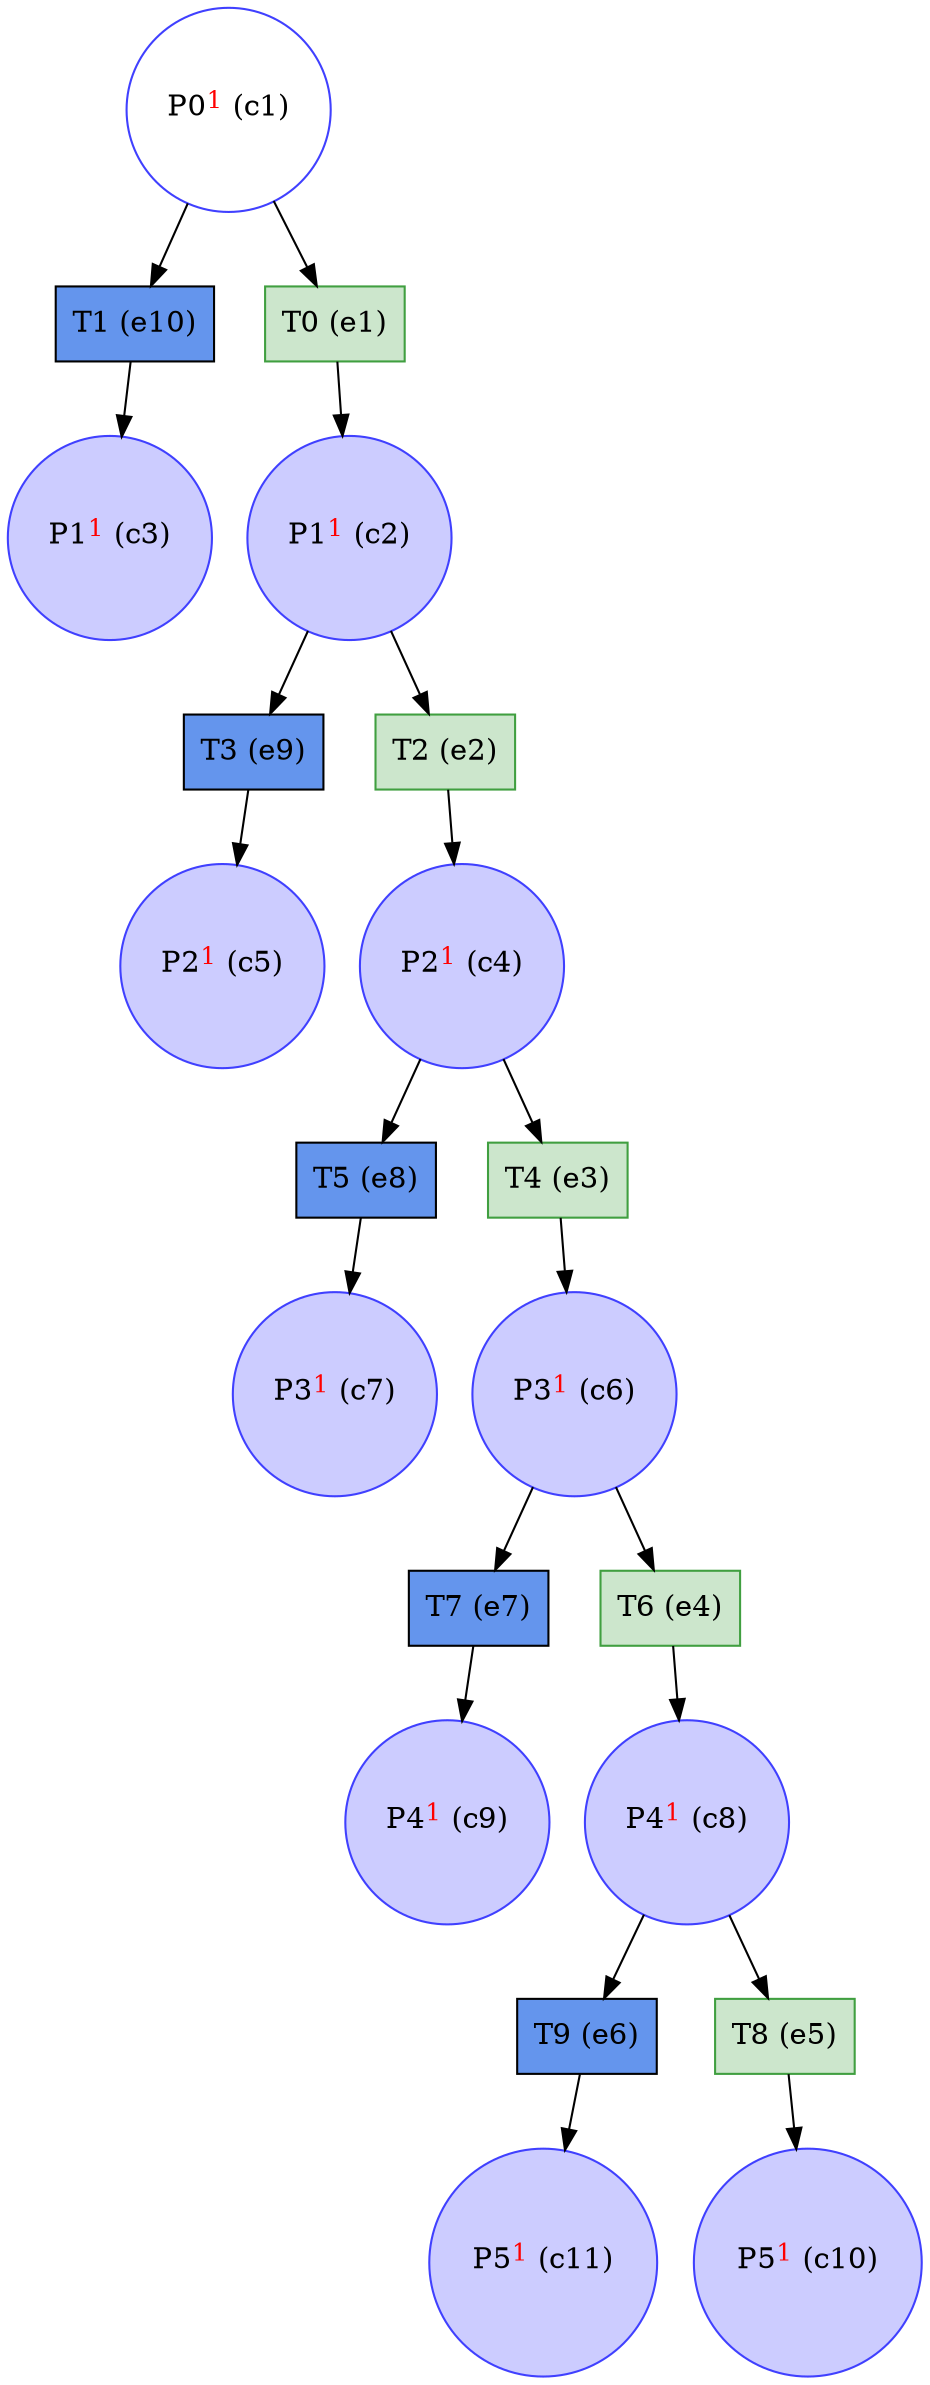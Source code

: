 digraph test {
  c1 -> e10;
  c1 -> e1;
  e1 -> c2;
  c2 -> e9;
  c2 -> e2;
  e10 -> c3;
  e2 -> c4;
  c4 -> e8;
  c4 -> e3;
  e9 -> c5;
  e3 -> c6;
  c6 -> e7;
  c6 -> e4;
  e8 -> c7;
  e4 -> c8;
  c8 -> e6;
  c8 -> e5;
  e7 -> c9;
  e5 -> c10;
  e6 -> c11;
  c1 [color= "#4040ff"fillcolor="transparent" label= <<FONT COLOR ="black">P0</FONT><FONT COLOR="red"><SUP>1</SUP></FONT><FONT COLOR="black"> (c1)</FONT>> shape=circle style=filled];
  c2 [color= "#4040ff"fillcolor="#ccccff" label= <<FONT COLOR ="black">P1</FONT><FONT COLOR="red"><SUP>1</SUP></FONT><FONT COLOR="black"> (c2)</FONT>> shape=circle style=filled];
  c3 [color= "#4040ff"fillcolor="#ccccff" label= <<FONT COLOR ="black">P1</FONT><FONT COLOR="red"><SUP>1</SUP></FONT><FONT COLOR="black"> (c3)</FONT>> shape=circle style=filled];
  c4 [color= "#4040ff"fillcolor="#ccccff" label= <<FONT COLOR ="black">P2</FONT><FONT COLOR="red"><SUP>1</SUP></FONT><FONT COLOR="black"> (c4)</FONT>> shape=circle style=filled];
  c5 [color= "#4040ff"fillcolor="#ccccff" label= <<FONT COLOR ="black">P2</FONT><FONT COLOR="red"><SUP>1</SUP></FONT><FONT COLOR="black"> (c5)</FONT>> shape=circle style=filled];
  c6 [color= "#4040ff"fillcolor="#ccccff" label= <<FONT COLOR ="black">P3</FONT><FONT COLOR="red"><SUP>1</SUP></FONT><FONT COLOR="black"> (c6)</FONT>> shape=circle style=filled];
  c7 [color= "#4040ff"fillcolor="#ccccff" label= <<FONT COLOR ="black">P3</FONT><FONT COLOR="red"><SUP>1</SUP></FONT><FONT COLOR="black"> (c7)</FONT>> shape=circle style=filled];
  c8 [color= "#4040ff"fillcolor="#ccccff" label= <<FONT COLOR ="black">P4</FONT><FONT COLOR="red"><SUP>1</SUP></FONT><FONT COLOR="black"> (c8)</FONT>> shape=circle style=filled];
  c9 [color= "#4040ff"fillcolor="#ccccff" label= <<FONT COLOR ="black">P4</FONT><FONT COLOR="red"><SUP>1</SUP></FONT><FONT COLOR="black"> (c9)</FONT>> shape=circle style=filled];
  c10 [color= "#4040ff"fillcolor="#ccccff" label= <<FONT COLOR ="black">P5</FONT><FONT COLOR="red"><SUP>1</SUP></FONT><FONT COLOR="black"> (c10)</FONT>> shape=circle style=filled];
  c11 [color= "#4040ff"fillcolor="#ccccff" label= <<FONT COLOR ="black">P5</FONT><FONT COLOR="red"><SUP>1</SUP></FONT><FONT COLOR="black"> (c11)</FONT>> shape=circle style=filled];
  e1 [color="#409f40" fillcolor="#cce6cc" label="T0 (e1)" shape=box style=filled];
  e2 [color="#409f40" fillcolor="#cce6cc" label="T2 (e2)" shape=box style=filled];
  e3 [color="#409f40" fillcolor="#cce6cc" label="T4 (e3)" shape=box style=filled];
  e4 [color="#409f40" fillcolor="#cce6cc" label="T6 (e4)" shape=box style=filled];
  e5 [color="#409f40" fillcolor="#cce6cc" label="T8 (e5)" shape=box style=filled];
  e6 [color=black fillcolor=cornflowerblue label="T9 (e6)" shape=box style=filled];
  e7 [color=black fillcolor=cornflowerblue label="T7 (e7)" shape=box style=filled];
  e8 [color=black fillcolor=cornflowerblue label="T5 (e8)" shape=box style=filled];
  e9 [color=black fillcolor=cornflowerblue label="T3 (e9)" shape=box style=filled];
  e10 [color=black fillcolor=cornflowerblue label="T1 (e10)" shape=box style=filled];
}
